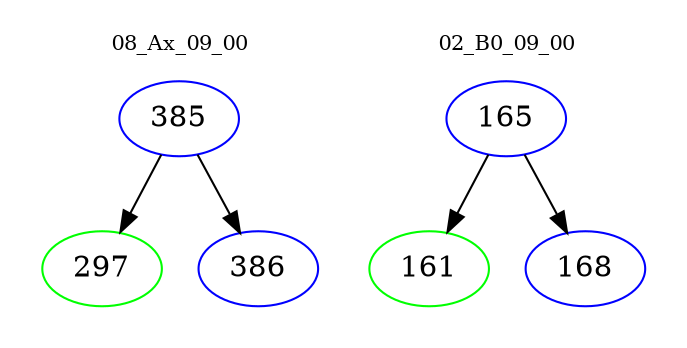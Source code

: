 digraph{
subgraph cluster_0 {
color = white
label = "08_Ax_09_00";
fontsize=10;
T0_385 [label="385", color="blue"]
T0_385 -> T0_297 [color="black"]
T0_297 [label="297", color="green"]
T0_385 -> T0_386 [color="black"]
T0_386 [label="386", color="blue"]
}
subgraph cluster_1 {
color = white
label = "02_B0_09_00";
fontsize=10;
T1_165 [label="165", color="blue"]
T1_165 -> T1_161 [color="black"]
T1_161 [label="161", color="green"]
T1_165 -> T1_168 [color="black"]
T1_168 [label="168", color="blue"]
}
}
